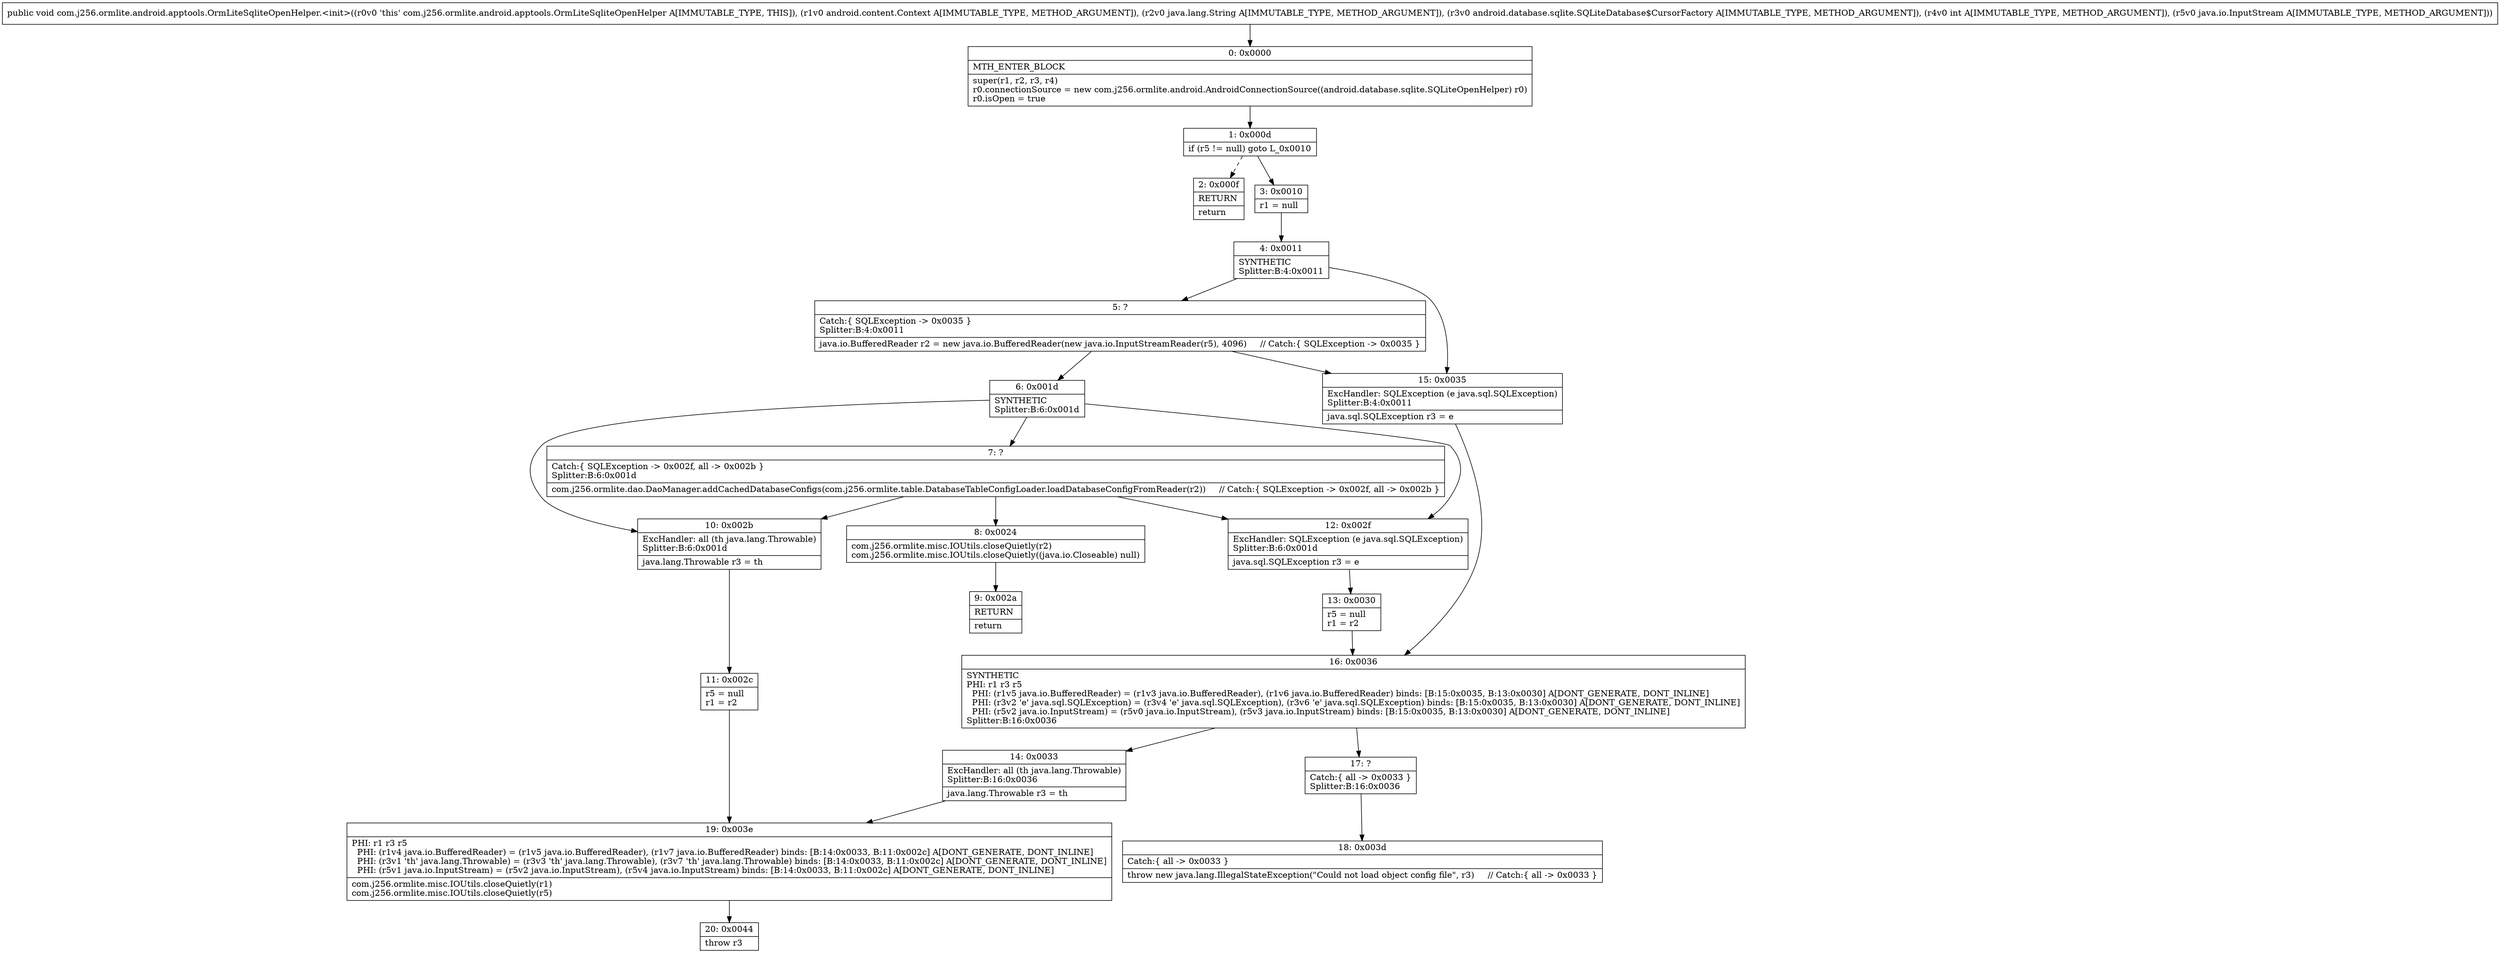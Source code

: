 digraph "CFG forcom.j256.ormlite.android.apptools.OrmLiteSqliteOpenHelper.\<init\>(Landroid\/content\/Context;Ljava\/lang\/String;Landroid\/database\/sqlite\/SQLiteDatabase$CursorFactory;ILjava\/io\/InputStream;)V" {
Node_0 [shape=record,label="{0\:\ 0x0000|MTH_ENTER_BLOCK\l|super(r1, r2, r3, r4)\lr0.connectionSource = new com.j256.ormlite.android.AndroidConnectionSource((android.database.sqlite.SQLiteOpenHelper) r0)\lr0.isOpen = true\l}"];
Node_1 [shape=record,label="{1\:\ 0x000d|if (r5 != null) goto L_0x0010\l}"];
Node_2 [shape=record,label="{2\:\ 0x000f|RETURN\l|return\l}"];
Node_3 [shape=record,label="{3\:\ 0x0010|r1 = null\l}"];
Node_4 [shape=record,label="{4\:\ 0x0011|SYNTHETIC\lSplitter:B:4:0x0011\l}"];
Node_5 [shape=record,label="{5\:\ ?|Catch:\{ SQLException \-\> 0x0035 \}\lSplitter:B:4:0x0011\l|java.io.BufferedReader r2 = new java.io.BufferedReader(new java.io.InputStreamReader(r5), 4096)     \/\/ Catch:\{ SQLException \-\> 0x0035 \}\l}"];
Node_6 [shape=record,label="{6\:\ 0x001d|SYNTHETIC\lSplitter:B:6:0x001d\l}"];
Node_7 [shape=record,label="{7\:\ ?|Catch:\{ SQLException \-\> 0x002f, all \-\> 0x002b \}\lSplitter:B:6:0x001d\l|com.j256.ormlite.dao.DaoManager.addCachedDatabaseConfigs(com.j256.ormlite.table.DatabaseTableConfigLoader.loadDatabaseConfigFromReader(r2))     \/\/ Catch:\{ SQLException \-\> 0x002f, all \-\> 0x002b \}\l}"];
Node_8 [shape=record,label="{8\:\ 0x0024|com.j256.ormlite.misc.IOUtils.closeQuietly(r2)\lcom.j256.ormlite.misc.IOUtils.closeQuietly((java.io.Closeable) null)\l}"];
Node_9 [shape=record,label="{9\:\ 0x002a|RETURN\l|return\l}"];
Node_10 [shape=record,label="{10\:\ 0x002b|ExcHandler: all (th java.lang.Throwable)\lSplitter:B:6:0x001d\l|java.lang.Throwable r3 = th\l}"];
Node_11 [shape=record,label="{11\:\ 0x002c|r5 = null\lr1 = r2\l}"];
Node_12 [shape=record,label="{12\:\ 0x002f|ExcHandler: SQLException (e java.sql.SQLException)\lSplitter:B:6:0x001d\l|java.sql.SQLException r3 = e\l}"];
Node_13 [shape=record,label="{13\:\ 0x0030|r5 = null\lr1 = r2\l}"];
Node_14 [shape=record,label="{14\:\ 0x0033|ExcHandler: all (th java.lang.Throwable)\lSplitter:B:16:0x0036\l|java.lang.Throwable r3 = th\l}"];
Node_15 [shape=record,label="{15\:\ 0x0035|ExcHandler: SQLException (e java.sql.SQLException)\lSplitter:B:4:0x0011\l|java.sql.SQLException r3 = e\l}"];
Node_16 [shape=record,label="{16\:\ 0x0036|SYNTHETIC\lPHI: r1 r3 r5 \l  PHI: (r1v5 java.io.BufferedReader) = (r1v3 java.io.BufferedReader), (r1v6 java.io.BufferedReader) binds: [B:15:0x0035, B:13:0x0030] A[DONT_GENERATE, DONT_INLINE]\l  PHI: (r3v2 'e' java.sql.SQLException) = (r3v4 'e' java.sql.SQLException), (r3v6 'e' java.sql.SQLException) binds: [B:15:0x0035, B:13:0x0030] A[DONT_GENERATE, DONT_INLINE]\l  PHI: (r5v2 java.io.InputStream) = (r5v0 java.io.InputStream), (r5v3 java.io.InputStream) binds: [B:15:0x0035, B:13:0x0030] A[DONT_GENERATE, DONT_INLINE]\lSplitter:B:16:0x0036\l}"];
Node_17 [shape=record,label="{17\:\ ?|Catch:\{ all \-\> 0x0033 \}\lSplitter:B:16:0x0036\l}"];
Node_18 [shape=record,label="{18\:\ 0x003d|Catch:\{ all \-\> 0x0033 \}\l|throw new java.lang.IllegalStateException(\"Could not load object config file\", r3)     \/\/ Catch:\{ all \-\> 0x0033 \}\l}"];
Node_19 [shape=record,label="{19\:\ 0x003e|PHI: r1 r3 r5 \l  PHI: (r1v4 java.io.BufferedReader) = (r1v5 java.io.BufferedReader), (r1v7 java.io.BufferedReader) binds: [B:14:0x0033, B:11:0x002c] A[DONT_GENERATE, DONT_INLINE]\l  PHI: (r3v1 'th' java.lang.Throwable) = (r3v3 'th' java.lang.Throwable), (r3v7 'th' java.lang.Throwable) binds: [B:14:0x0033, B:11:0x002c] A[DONT_GENERATE, DONT_INLINE]\l  PHI: (r5v1 java.io.InputStream) = (r5v2 java.io.InputStream), (r5v4 java.io.InputStream) binds: [B:14:0x0033, B:11:0x002c] A[DONT_GENERATE, DONT_INLINE]\l|com.j256.ormlite.misc.IOUtils.closeQuietly(r1)\lcom.j256.ormlite.misc.IOUtils.closeQuietly(r5)\l}"];
Node_20 [shape=record,label="{20\:\ 0x0044|throw r3\l}"];
MethodNode[shape=record,label="{public void com.j256.ormlite.android.apptools.OrmLiteSqliteOpenHelper.\<init\>((r0v0 'this' com.j256.ormlite.android.apptools.OrmLiteSqliteOpenHelper A[IMMUTABLE_TYPE, THIS]), (r1v0 android.content.Context A[IMMUTABLE_TYPE, METHOD_ARGUMENT]), (r2v0 java.lang.String A[IMMUTABLE_TYPE, METHOD_ARGUMENT]), (r3v0 android.database.sqlite.SQLiteDatabase$CursorFactory A[IMMUTABLE_TYPE, METHOD_ARGUMENT]), (r4v0 int A[IMMUTABLE_TYPE, METHOD_ARGUMENT]), (r5v0 java.io.InputStream A[IMMUTABLE_TYPE, METHOD_ARGUMENT])) }"];
MethodNode -> Node_0;
Node_0 -> Node_1;
Node_1 -> Node_2[style=dashed];
Node_1 -> Node_3;
Node_3 -> Node_4;
Node_4 -> Node_5;
Node_4 -> Node_15;
Node_5 -> Node_6;
Node_5 -> Node_15;
Node_6 -> Node_7;
Node_6 -> Node_12;
Node_6 -> Node_10;
Node_7 -> Node_8;
Node_7 -> Node_12;
Node_7 -> Node_10;
Node_8 -> Node_9;
Node_10 -> Node_11;
Node_11 -> Node_19;
Node_12 -> Node_13;
Node_13 -> Node_16;
Node_14 -> Node_19;
Node_15 -> Node_16;
Node_16 -> Node_17;
Node_16 -> Node_14;
Node_17 -> Node_18;
Node_19 -> Node_20;
}

